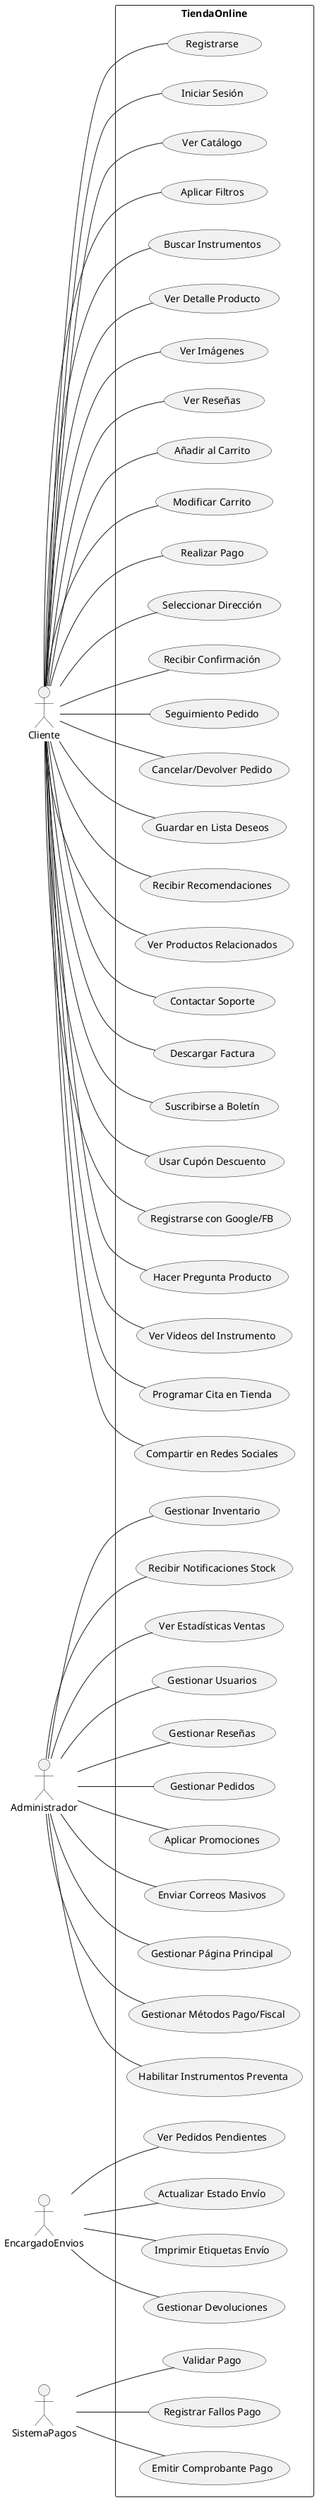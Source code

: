 ' Title: Diagrama de Casos de Uso: Tienda Online de Instrumentos Musicales

@startuml
left to right direction

actor Cliente
actor Administrador
actor EncargadoEnvios
actor SistemaPagos

rectangle TiendaOnline {

    usecase "Registrarse"
    usecase "Iniciar Sesión"
    usecase "Ver Catálogo"
    usecase "Aplicar Filtros"
    usecase "Buscar Instrumentos"
    usecase "Ver Detalle Producto"
    usecase "Ver Imágenes"
    usecase "Ver Reseñas"
    usecase "Añadir al Carrito"
    usecase "Modificar Carrito"
    usecase "Realizar Pago"
    usecase "Seleccionar Dirección"
    usecase "Recibir Confirmación"
    usecase "Seguimiento Pedido"
    usecase "Cancelar/Devolver Pedido"
    usecase "Guardar en Lista Deseos"
    usecase "Recibir Recomendaciones"
    usecase "Ver Productos Relacionados"
    usecase "Contactar Soporte"
    usecase "Descargar Factura"
    usecase "Suscribirse a Boletín"
    usecase "Usar Cupón Descuento"
    usecase "Registrarse con Google/FB"
    usecase "Hacer Pregunta Producto"
    usecase "Ver Videos del Instrumento"
    usecase "Programar Cita en Tienda"
    usecase "Compartir en Redes Sociales"


    usecase "Gestionar Inventario"
    usecase "Recibir Notificaciones Stock"
    usecase "Ver Estadísticas Ventas"
    usecase "Gestionar Usuarios"
    usecase "Gestionar Reseñas"
    usecase "Gestionar Pedidos"
    usecase "Aplicar Promociones"
    usecase "Enviar Correos Masivos"
    usecase "Gestionar Página Principal"
    usecase "Gestionar Métodos Pago/Fiscal"
    usecase "Habilitar Instrumentos Preventa"

    usecase "Ver Pedidos Pendientes"
    usecase "Actualizar Estado Envío"
    usecase "Imprimir Etiquetas Envío"
    usecase "Gestionar Devoluciones"

    usecase "Validar Pago"
    usecase "Registrar Fallos Pago"
    usecase "Emitir Comprobante Pago"

}

Cliente -- "Registrarse"
Cliente -- "Iniciar Sesión"
Cliente -- "Ver Catálogo"
Cliente -- "Aplicar Filtros"
Cliente -- "Buscar Instrumentos"
Cliente -- "Ver Detalle Producto"
Cliente -- "Ver Imágenes"
Cliente -- "Ver Reseñas"
Cliente -- "Añadir al Carrito"
Cliente -- "Modificar Carrito"
Cliente -- "Realizar Pago"
Cliente -- "Seleccionar Dirección"
Cliente -- "Recibir Confirmación"
Cliente -- "Seguimiento Pedido"
Cliente -- "Cancelar/Devolver Pedido"
Cliente -- "Guardar en Lista Deseos"
Cliente -- "Recibir Recomendaciones"
Cliente -- "Ver Productos Relacionados"
Cliente -- "Contactar Soporte"
Cliente -- "Descargar Factura"
Cliente -- "Suscribirse a Boletín"
Cliente -- "Usar Cupón Descuento"
Cliente -- "Registrarse con Google/FB"
Cliente -- "Hacer Pregunta Producto"
Cliente -- "Ver Videos del Instrumento"
Cliente -- "Programar Cita en Tienda"
Cliente -- "Compartir en Redes Sociales"

Administrador -- "Gestionar Inventario"
Administrador -- "Recibir Notificaciones Stock"
Administrador -- "Ver Estadísticas Ventas"
Administrador -- "Gestionar Usuarios"
Administrador -- "Gestionar Reseñas"
Administrador -- "Gestionar Pedidos"
Administrador -- "Aplicar Promociones"
Administrador -- "Enviar Correos Masivos"
Administrador -- "Gestionar Página Principal"
Administrador -- "Gestionar Métodos Pago/Fiscal"
Administrador -- "Habilitar Instrumentos Preventa"

EncargadoEnvios -- "Ver Pedidos Pendientes"
EncargadoEnvios -- "Actualizar Estado Envío"
EncargadoEnvios -- "Imprimir Etiquetas Envío"
EncargadoEnvios -- "Gestionar Devoluciones"

SistemaPagos -- "Validar Pago"
SistemaPagos -- "Registrar Fallos Pago"
SistemaPagos -- "Emitir Comprobante Pago"

@enduml